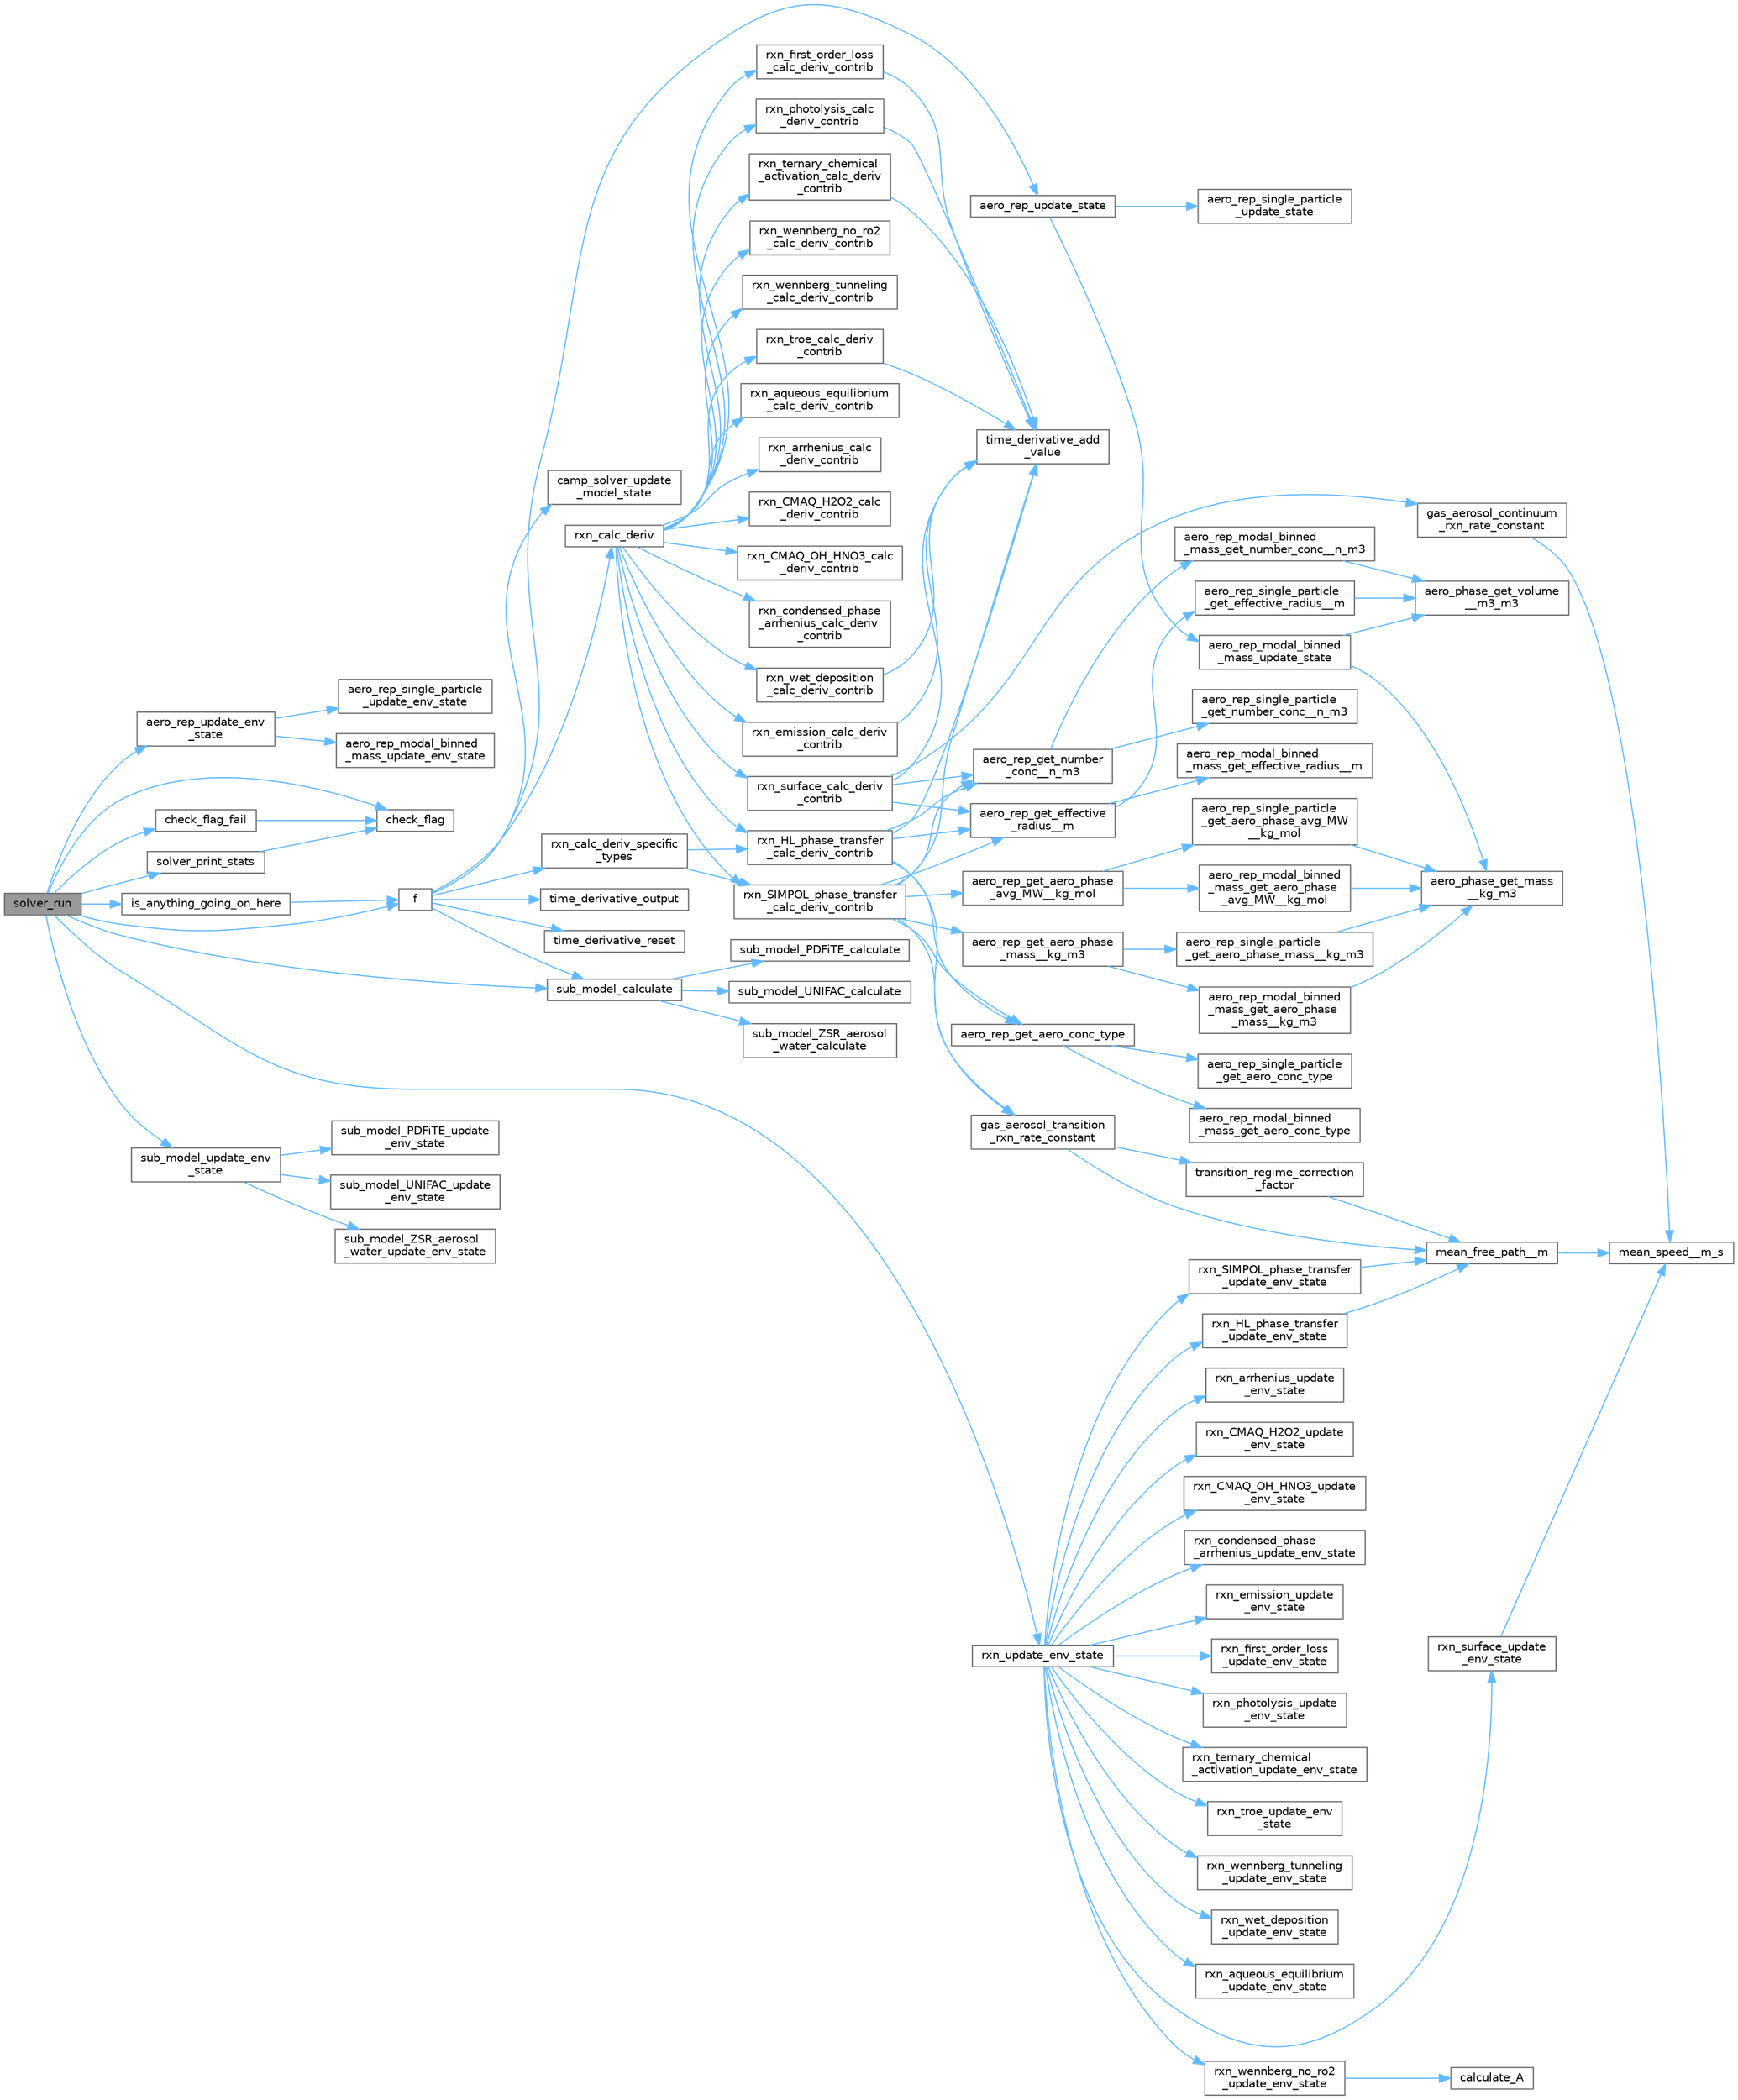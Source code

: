 digraph "solver_run"
{
 // LATEX_PDF_SIZE
  bgcolor="transparent";
  edge [fontname=Helvetica,fontsize=10,labelfontname=Helvetica,labelfontsize=10];
  node [fontname=Helvetica,fontsize=10,shape=box,height=0.2,width=0.4];
  rankdir="LR";
  Node1 [label="solver_run",height=0.2,width=0.4,color="gray40", fillcolor="grey60", style="filled", fontcolor="black",tooltip="Solve for a given timestep."];
  Node1 -> Node2 [color="steelblue1",style="solid"];
  Node2 [label="aero_rep_update_env\l_state",height=0.2,width=0.4,color="grey40", fillcolor="white", style="filled",URL="$aero__rep__solver_8c.html#a12de9a6d2ba14abd79aff561014feeb9",tooltip="Update the aerosol representations for new environmental conditions."];
  Node2 -> Node3 [color="steelblue1",style="solid"];
  Node3 [label="aero_rep_modal_binned\l_mass_update_env_state",height=0.2,width=0.4,color="grey40", fillcolor="white", style="filled",URL="$aero__rep__modal__binned__mass_8c.html#a643ed1219181994b7427b80b71e0ce23",tooltip="Update aerosol representation data for new environmental conditions."];
  Node2 -> Node4 [color="steelblue1",style="solid"];
  Node4 [label="aero_rep_single_particle\l_update_env_state",height=0.2,width=0.4,color="grey40", fillcolor="white", style="filled",URL="$aero__rep__single__particle_8c.html#abb3778ac04df76a32ac3359b8cabe51b",tooltip="Update aerosol representation data for new environmental conditions."];
  Node1 -> Node5 [color="steelblue1",style="solid"];
  Node5 [label="check_flag",height=0.2,width=0.4,color="grey40", fillcolor="white", style="filled",URL="$camp__solver_8c.html#a08519bb4526ffd3db7f49b33ba7600aa",tooltip="Check the return value of a SUNDIALS function."];
  Node1 -> Node6 [color="steelblue1",style="solid"];
  Node6 [label="check_flag_fail",height=0.2,width=0.4,color="grey40", fillcolor="white", style="filled",URL="$camp__solver_8c.html#a736da263e758eddff5578b8685edc459",tooltip="Check the return value of a SUNDIALS function and exit on failure."];
  Node6 -> Node5 [color="steelblue1",style="solid"];
  Node1 -> Node7 [color="steelblue1",style="solid"];
  Node7 [label="f",height=0.2,width=0.4,color="grey40", fillcolor="white", style="filled",URL="$camp__solver_8c.html#ac55302bc18db0d68d78f543aad6a16c4",tooltip="Compute the time derivative f(t,y)"];
  Node7 -> Node8 [color="steelblue1",style="solid"];
  Node8 [label="aero_rep_update_state",height=0.2,width=0.4,color="grey40", fillcolor="white", style="filled",URL="$aero__rep__solver_8c.html#a42041b486fc391bc9abeee5d1ad666b2",tooltip="Update the aerosol representations for a new state."];
  Node8 -> Node9 [color="steelblue1",style="solid"];
  Node9 [label="aero_rep_modal_binned\l_mass_update_state",height=0.2,width=0.4,color="grey40", fillcolor="white", style="filled",URL="$aero__rep__modal__binned__mass_8c.html#a567e448c1ea25085add6257c6b8930c6",tooltip="Update aerosol representation data for a new state."];
  Node9 -> Node10 [color="steelblue1",style="solid"];
  Node10 [label="aero_phase_get_mass\l__kg_m3",height=0.2,width=0.4,color="grey40", fillcolor="white", style="filled",URL="$aero__phase__solver_8c.html#a965e0b9fc79db694be201edd05377dd1",tooltip="Get the mass and average MW in an aerosol phase."];
  Node9 -> Node11 [color="steelblue1",style="solid"];
  Node11 [label="aero_phase_get_volume\l__m3_m3",height=0.2,width=0.4,color="grey40", fillcolor="white", style="filled",URL="$aero__phase__solver_8c.html#a6e493e863924f29d6bd06598fa657f08",tooltip="Get the volume of an aerosol phase."];
  Node8 -> Node12 [color="steelblue1",style="solid"];
  Node12 [label="aero_rep_single_particle\l_update_state",height=0.2,width=0.4,color="grey40", fillcolor="white", style="filled",URL="$aero__rep__single__particle_8c.html#afc5e4c6a81bf52bf0c8ee88037a4954d",tooltip="Update aerosol representation data for a new state."];
  Node7 -> Node13 [color="steelblue1",style="solid"];
  Node13 [label="camp_solver_update\l_model_state",height=0.2,width=0.4,color="grey40", fillcolor="white", style="filled",URL="$camp__solver_8c.html#a21373e1f8bad206f6437deeea571f51c",tooltip="Update the model state from the current solver state."];
  Node7 -> Node14 [color="steelblue1",style="solid"];
  Node14 [label="rxn_calc_deriv",height=0.2,width=0.4,color="grey40", fillcolor="white", style="filled",URL="$rxn__solver_8c.html#af014568140c63dfab9ea1c92b056e3b8",tooltip="Calculate the time derivative ."];
  Node14 -> Node15 [color="steelblue1",style="solid"];
  Node15 [label="rxn_aqueous_equilibrium\l_calc_deriv_contrib",height=0.2,width=0.4,color="grey40", fillcolor="white", style="filled",URL="$rxns_8h.html#a8e696264a0e9f8f72c2cb00b5605cbeb",tooltip=" "];
  Node14 -> Node16 [color="steelblue1",style="solid"];
  Node16 [label="rxn_arrhenius_calc\l_deriv_contrib",height=0.2,width=0.4,color="grey40", fillcolor="white", style="filled",URL="$rxns_8h.html#a760b30a313fd1608941b8ac584a128df",tooltip=" "];
  Node14 -> Node17 [color="steelblue1",style="solid"];
  Node17 [label="rxn_CMAQ_H2O2_calc\l_deriv_contrib",height=0.2,width=0.4,color="grey40", fillcolor="white", style="filled",URL="$rxns_8h.html#a3eb8ba0e04dfdffa6171688dd493d171",tooltip=" "];
  Node14 -> Node18 [color="steelblue1",style="solid"];
  Node18 [label="rxn_CMAQ_OH_HNO3_calc\l_deriv_contrib",height=0.2,width=0.4,color="grey40", fillcolor="white", style="filled",URL="$rxns_8h.html#a2a4e9aea8e3d4a8779ec943d9ccaaad8",tooltip=" "];
  Node14 -> Node19 [color="steelblue1",style="solid"];
  Node19 [label="rxn_condensed_phase\l_arrhenius_calc_deriv\l_contrib",height=0.2,width=0.4,color="grey40", fillcolor="white", style="filled",URL="$rxns_8h.html#a838b8326dbcfa12692ecf289685897a2",tooltip=" "];
  Node14 -> Node20 [color="steelblue1",style="solid"];
  Node20 [label="rxn_emission_calc_deriv\l_contrib",height=0.2,width=0.4,color="grey40", fillcolor="white", style="filled",URL="$rxn__emission_8c.html#a0fc4250b628dae19ab3c2081a283e2b8",tooltip="Calculate contributions to the time derivative  from this reaction."];
  Node20 -> Node21 [color="steelblue1",style="solid"];
  Node21 [label="time_derivative_add\l_value",height=0.2,width=0.4,color="grey40", fillcolor="white", style="filled",URL="$time__derivative_8c.html#af4c9ab5040b544a8ec4b63a1c75922e2",tooltip="Add a contribution to the time derivative."];
  Node14 -> Node22 [color="steelblue1",style="solid"];
  Node22 [label="rxn_first_order_loss\l_calc_deriv_contrib",height=0.2,width=0.4,color="grey40", fillcolor="white", style="filled",URL="$rxn__first__order__loss_8c.html#ac1d2c5d3bf68d6adcdc4183ba340175d",tooltip="Calculate contributions to the time derivative  from this reaction."];
  Node22 -> Node21 [color="steelblue1",style="solid"];
  Node14 -> Node23 [color="steelblue1",style="solid"];
  Node23 [label="rxn_HL_phase_transfer\l_calc_deriv_contrib",height=0.2,width=0.4,color="grey40", fillcolor="white", style="filled",URL="$rxn___h_l__phase__transfer_8c.html#aa82a07e921e3d22fda1d52073b16219d",tooltip="Calculate contributions to the time derivative  from this reaction."];
  Node23 -> Node24 [color="steelblue1",style="solid"];
  Node24 [label="aero_rep_get_aero_conc_type",height=0.2,width=0.4,color="grey40", fillcolor="white", style="filled",URL="$aero__rep__solver_8c.html#a00aee7bec2d9284a74c0eb26d346dc81",tooltip="Check whether aerosol concentrations are per-particle or total for each phase."];
  Node24 -> Node25 [color="steelblue1",style="solid"];
  Node25 [label="aero_rep_modal_binned\l_mass_get_aero_conc_type",height=0.2,width=0.4,color="grey40", fillcolor="white", style="filled",URL="$aero__rep__modal__binned__mass_8c.html#a5806fae1fe7d70369bfb7a0d9c54d12f",tooltip="Get the type of aerosol concentration used."];
  Node24 -> Node26 [color="steelblue1",style="solid"];
  Node26 [label="aero_rep_single_particle\l_get_aero_conc_type",height=0.2,width=0.4,color="grey40", fillcolor="white", style="filled",URL="$aero__rep__single__particle_8c.html#a59114de73dd305d5825a8547155b8946",tooltip="Get the type of aerosol concentration used."];
  Node23 -> Node27 [color="steelblue1",style="solid"];
  Node27 [label="aero_rep_get_effective\l_radius__m",height=0.2,width=0.4,color="grey40", fillcolor="white", style="filled",URL="$aero__rep__solver_8c.html#aab8fc9de2c9bfe5d012e80322a5b653b",tooltip="Get the effective particle radius,  (m)"];
  Node27 -> Node28 [color="steelblue1",style="solid"];
  Node28 [label="aero_rep_modal_binned\l_mass_get_effective_radius__m",height=0.2,width=0.4,color="grey40", fillcolor="white", style="filled",URL="$aero__rep__modal__binned__mass_8c.html#a8d5bf734337581d90c2280ab858ccf96",tooltip="Get the effective particle radius  (m)"];
  Node27 -> Node29 [color="steelblue1",style="solid"];
  Node29 [label="aero_rep_single_particle\l_get_effective_radius__m",height=0.2,width=0.4,color="grey40", fillcolor="white", style="filled",URL="$aero__rep__single__particle_8c.html#a48b11d345d89071d34e67b5063b1b891",tooltip="Get the effective particle radius  (m)"];
  Node29 -> Node11 [color="steelblue1",style="solid"];
  Node23 -> Node30 [color="steelblue1",style="solid"];
  Node30 [label="aero_rep_get_number\l_conc__n_m3",height=0.2,width=0.4,color="grey40", fillcolor="white", style="filled",URL="$aero__rep__solver_8c.html#aa56870eb4fe20532461b1634d7688210",tooltip="Get the particle number concentration  ( )"];
  Node30 -> Node31 [color="steelblue1",style="solid"];
  Node31 [label="aero_rep_modal_binned\l_mass_get_number_conc__n_m3",height=0.2,width=0.4,color="grey40", fillcolor="white", style="filled",URL="$aero__rep__modal__binned__mass_8c.html#a2e585253c19aa48dec8c55b963999e9d",tooltip="Get the particle number concentration  ( )"];
  Node31 -> Node11 [color="steelblue1",style="solid"];
  Node30 -> Node32 [color="steelblue1",style="solid"];
  Node32 [label="aero_rep_single_particle\l_get_number_conc__n_m3",height=0.2,width=0.4,color="grey40", fillcolor="white", style="filled",URL="$aero__rep__single__particle_8c.html#afa7d35b774d0ab4d7cad7fb30d75e897",tooltip="Get the particle number concentration  ( )"];
  Node23 -> Node33 [color="steelblue1",style="solid"];
  Node33 [label="gas_aerosol_transition\l_rxn_rate_constant",height=0.2,width=0.4,color="grey40", fillcolor="white", style="filled",URL="$util_8h.html#adfe7ce1a7c219664c7a382f24068b1a1",tooltip=" "];
  Node33 -> Node34 [color="steelblue1",style="solid"];
  Node34 [label="mean_free_path__m",height=0.2,width=0.4,color="grey40", fillcolor="white", style="filled",URL="$util_8h.html#ae1c969544a10c17746622cf73186835c",tooltip=" "];
  Node34 -> Node35 [color="steelblue1",style="solid"];
  Node35 [label="mean_speed__m_s",height=0.2,width=0.4,color="grey40", fillcolor="white", style="filled",URL="$util_8h.html#a77fbb355dc943308c5632fe698e81363",tooltip=" "];
  Node33 -> Node36 [color="steelblue1",style="solid"];
  Node36 [label="transition_regime_correction\l_factor",height=0.2,width=0.4,color="grey40", fillcolor="white", style="filled",URL="$util_8h.html#a0ade6cf865e738fbd0629ca08500679d",tooltip=" "];
  Node36 -> Node34 [color="steelblue1",style="solid"];
  Node23 -> Node21 [color="steelblue1",style="solid"];
  Node14 -> Node37 [color="steelblue1",style="solid"];
  Node37 [label="rxn_photolysis_calc\l_deriv_contrib",height=0.2,width=0.4,color="grey40", fillcolor="white", style="filled",URL="$rxn__photolysis_8c.html#a821ebabf2abba0aa6b465747178f33d6",tooltip="Calculate contributions to the time derivative  from this reaction."];
  Node37 -> Node21 [color="steelblue1",style="solid"];
  Node14 -> Node38 [color="steelblue1",style="solid"];
  Node38 [label="rxn_SIMPOL_phase_transfer\l_calc_deriv_contrib",height=0.2,width=0.4,color="grey40", fillcolor="white", style="filled",URL="$rxn___s_i_m_p_o_l__phase__transfer_8c.html#a8387f10a0a5aa0b38cc545859542f3c4",tooltip="Calculate contributions to the time derivative  from this reaction."];
  Node38 -> Node24 [color="steelblue1",style="solid"];
  Node38 -> Node39 [color="steelblue1",style="solid"];
  Node39 [label="aero_rep_get_aero_phase\l_avg_MW__kg_mol",height=0.2,width=0.4,color="grey40", fillcolor="white", style="filled",URL="$aero__rep__solver_8c.html#a513044e29b338d17d02b5bc472a8046f",tooltip="Get the average molecular weight of an aerosol phase in this representation  ( )"];
  Node39 -> Node40 [color="steelblue1",style="solid"];
  Node40 [label="aero_rep_modal_binned\l_mass_get_aero_phase\l_avg_MW__kg_mol",height=0.2,width=0.4,color="grey40", fillcolor="white", style="filled",URL="$aero__rep__modal__binned__mass_8c.html#a2c1fd8badaa6ebffd2b45ab5314c1279",tooltip="Get the average molecular weight in an aerosol phase  ( )"];
  Node40 -> Node10 [color="steelblue1",style="solid"];
  Node39 -> Node41 [color="steelblue1",style="solid"];
  Node41 [label="aero_rep_single_particle\l_get_aero_phase_avg_MW\l__kg_mol",height=0.2,width=0.4,color="grey40", fillcolor="white", style="filled",URL="$aero__rep__single__particle_8c.html#a203b6931fd5a504b7cc1750eb582b60c",tooltip="Get the average molecular weight in an aerosol phase  ( )"];
  Node41 -> Node10 [color="steelblue1",style="solid"];
  Node38 -> Node42 [color="steelblue1",style="solid"];
  Node42 [label="aero_rep_get_aero_phase\l_mass__kg_m3",height=0.2,width=0.4,color="grey40", fillcolor="white", style="filled",URL="$aero__rep__solver_8c.html#a0d5fc5c14f5fc182d80811b27c644e86",tooltip="Get the total mass of an aerosol phase in this representation  ( )"];
  Node42 -> Node43 [color="steelblue1",style="solid"];
  Node43 [label="aero_rep_modal_binned\l_mass_get_aero_phase\l_mass__kg_m3",height=0.2,width=0.4,color="grey40", fillcolor="white", style="filled",URL="$aero__rep__modal__binned__mass_8c.html#aa84e95ce69656ab640edfdb32cc71d4c",tooltip="Get the total mass in an aerosol phase  ( )"];
  Node43 -> Node10 [color="steelblue1",style="solid"];
  Node42 -> Node44 [color="steelblue1",style="solid"];
  Node44 [label="aero_rep_single_particle\l_get_aero_phase_mass__kg_m3",height=0.2,width=0.4,color="grey40", fillcolor="white", style="filled",URL="$aero__rep__single__particle_8c.html#ad49c89b34b57e5b644d6506ead9dea34",tooltip="Get the total mass in an aerosol phase  ( )"];
  Node44 -> Node10 [color="steelblue1",style="solid"];
  Node38 -> Node27 [color="steelblue1",style="solid"];
  Node38 -> Node30 [color="steelblue1",style="solid"];
  Node38 -> Node33 [color="steelblue1",style="solid"];
  Node38 -> Node21 [color="steelblue1",style="solid"];
  Node14 -> Node45 [color="steelblue1",style="solid"];
  Node45 [label="rxn_surface_calc_deriv\l_contrib",height=0.2,width=0.4,color="grey40", fillcolor="white", style="filled",URL="$rxn__surface_8c.html#a5bb30760087399bd04a9f9e16f0fab1f",tooltip="Calculate contributions to the time derivative  from this reaction."];
  Node45 -> Node27 [color="steelblue1",style="solid"];
  Node45 -> Node30 [color="steelblue1",style="solid"];
  Node45 -> Node46 [color="steelblue1",style="solid"];
  Node46 [label="gas_aerosol_continuum\l_rxn_rate_constant",height=0.2,width=0.4,color="grey40", fillcolor="white", style="filled",URL="$util_8h.html#afde219af97ef99e021d59c7ca18b9277",tooltip=" "];
  Node46 -> Node35 [color="steelblue1",style="solid"];
  Node45 -> Node21 [color="steelblue1",style="solid"];
  Node14 -> Node47 [color="steelblue1",style="solid"];
  Node47 [label="rxn_ternary_chemical\l_activation_calc_deriv\l_contrib",height=0.2,width=0.4,color="grey40", fillcolor="white", style="filled",URL="$rxn__ternary__chemical__activation_8c.html#aab9c65ccd4b8614889c1462e2500e6b9",tooltip="Calculate contributions to the time derivative  from this reaction."];
  Node47 -> Node21 [color="steelblue1",style="solid"];
  Node14 -> Node48 [color="steelblue1",style="solid"];
  Node48 [label="rxn_troe_calc_deriv\l_contrib",height=0.2,width=0.4,color="grey40", fillcolor="white", style="filled",URL="$rxn__troe_8c.html#ae2174a745239e629f1c5480a52c3f6f2",tooltip="Calculate contributions to the time derivative  from this reaction."];
  Node48 -> Node21 [color="steelblue1",style="solid"];
  Node14 -> Node49 [color="steelblue1",style="solid"];
  Node49 [label="rxn_wennberg_no_ro2\l_calc_deriv_contrib",height=0.2,width=0.4,color="grey40", fillcolor="white", style="filled",URL="$rxns_8h.html#affb30a43f6e32c34d3c4fba241d57b3e",tooltip=" "];
  Node14 -> Node50 [color="steelblue1",style="solid"];
  Node50 [label="rxn_wennberg_tunneling\l_calc_deriv_contrib",height=0.2,width=0.4,color="grey40", fillcolor="white", style="filled",URL="$rxns_8h.html#aaf3a4bd00b50344e978728d2bf6af6d0",tooltip=" "];
  Node14 -> Node51 [color="steelblue1",style="solid"];
  Node51 [label="rxn_wet_deposition\l_calc_deriv_contrib",height=0.2,width=0.4,color="grey40", fillcolor="white", style="filled",URL="$rxn__wet__deposition_8c.html#a6aec5e3d4cbb3a9e0d993a1780c42ecd",tooltip="Calculate contributions to the time derivative  from this reaction."];
  Node51 -> Node21 [color="steelblue1",style="solid"];
  Node7 -> Node52 [color="steelblue1",style="solid"];
  Node52 [label="rxn_calc_deriv_specific\l_types",height=0.2,width=0.4,color="grey40", fillcolor="white", style="filled",URL="$rxn__solver_8c.html#a066fddd15835cba3a8b519fb734bd552",tooltip="Calculate the time derivative  for only some specific types."];
  Node52 -> Node23 [color="steelblue1",style="solid"];
  Node52 -> Node38 [color="steelblue1",style="solid"];
  Node7 -> Node53 [color="steelblue1",style="solid"];
  Node53 [label="sub_model_calculate",height=0.2,width=0.4,color="grey40", fillcolor="white", style="filled",URL="$sub__model__solver_8c.html#a7f9027610b25bafcc5b6c5af1344dd65",tooltip="Perform the sub model calculations for the current model state."];
  Node53 -> Node54 [color="steelblue1",style="solid"];
  Node54 [label="sub_model_PDFiTE_calculate",height=0.2,width=0.4,color="grey40", fillcolor="white", style="filled",URL="$sub__model___p_d_fi_t_e_8c.html#a2f46f791a4a74c77e283b5afb91911aa",tooltip="Perform the sub-model calculations for the current model state."];
  Node53 -> Node55 [color="steelblue1",style="solid"];
  Node55 [label="sub_model_UNIFAC_calculate",height=0.2,width=0.4,color="grey40", fillcolor="white", style="filled",URL="$sub__model___u_n_i_f_a_c_8c.html#a91d55564c556bf61d6bf0ccac7b43e4b",tooltip="Perform the sub-model calculations for the current model state."];
  Node53 -> Node56 [color="steelblue1",style="solid"];
  Node56 [label="sub_model_ZSR_aerosol\l_water_calculate",height=0.2,width=0.4,color="grey40", fillcolor="white", style="filled",URL="$sub__model___z_s_r__aerosol__water_8c.html#a6639a32646d84e02917b64167f36ea89",tooltip="Do pre-derivative calculations."];
  Node7 -> Node57 [color="steelblue1",style="solid"];
  Node57 [label="time_derivative_output",height=0.2,width=0.4,color="grey40", fillcolor="white", style="filled",URL="$time__derivative_8c.html#ae2c31a72134750c12f2f5d8e32c3a99d",tooltip="Output the current derivative array."];
  Node7 -> Node58 [color="steelblue1",style="solid"];
  Node58 [label="time_derivative_reset",height=0.2,width=0.4,color="grey40", fillcolor="white", style="filled",URL="$time__derivative_8c.html#a72dd19ea5bc2be11ace50e82bbd7857f",tooltip="Reset the derivative."];
  Node1 -> Node59 [color="steelblue1",style="solid"];
  Node59 [label="is_anything_going_on_here",height=0.2,width=0.4,color="grey40", fillcolor="white", style="filled",URL="$camp__solver_8c.html#a51bc2a16028d4c72dd39669c31f6fc17",tooltip="Determine if there is anything to solve."];
  Node59 -> Node7 [color="steelblue1",style="solid"];
  Node1 -> Node60 [color="steelblue1",style="solid"];
  Node60 [label="rxn_update_env_state",height=0.2,width=0.4,color="grey40", fillcolor="white", style="filled",URL="$rxn__solver_8c.html#ab3d4bbab05647b5931a81ead002a5805",tooltip="Update reaction data for new environmental state."];
  Node60 -> Node61 [color="steelblue1",style="solid"];
  Node61 [label="rxn_aqueous_equilibrium\l_update_env_state",height=0.2,width=0.4,color="grey40", fillcolor="white", style="filled",URL="$rxn__aqueous__equilibrium_8c.html#a0195133a7e3e489e6580f8feae67b6ee",tooltip="Update reaction data for new environmental conditions."];
  Node60 -> Node62 [color="steelblue1",style="solid"];
  Node62 [label="rxn_arrhenius_update\l_env_state",height=0.2,width=0.4,color="grey40", fillcolor="white", style="filled",URL="$rxn__arrhenius_8c.html#aa80f17dc28b8494f62c9e8df1c9fa68e",tooltip="Update reaction data for new environmental conditions."];
  Node60 -> Node63 [color="steelblue1",style="solid"];
  Node63 [label="rxn_CMAQ_H2O2_update\l_env_state",height=0.2,width=0.4,color="grey40", fillcolor="white", style="filled",URL="$rxn___c_m_a_q___h2_o2_8c.html#a21dfd7c08cc181e0d64fe5df3f6459fd",tooltip="Update reaction data for new environmental conditions."];
  Node60 -> Node64 [color="steelblue1",style="solid"];
  Node64 [label="rxn_CMAQ_OH_HNO3_update\l_env_state",height=0.2,width=0.4,color="grey40", fillcolor="white", style="filled",URL="$rxn___c_m_a_q___o_h___h_n_o3_8c.html#a34fb4ef73f1495b6fa99808153224aae",tooltip="Update reaction data for new environmental conditions."];
  Node60 -> Node65 [color="steelblue1",style="solid"];
  Node65 [label="rxn_condensed_phase\l_arrhenius_update_env_state",height=0.2,width=0.4,color="grey40", fillcolor="white", style="filled",URL="$rxn__condensed__phase__arrhenius_8c.html#a7c243d69c88a04756e539c34fef8d8b1",tooltip="Update reaction data for new environmental conditions."];
  Node60 -> Node66 [color="steelblue1",style="solid"];
  Node66 [label="rxn_emission_update\l_env_state",height=0.2,width=0.4,color="grey40", fillcolor="white", style="filled",URL="$rxn__emission_8c.html#adccb35681c5b5a230fbb64376c84e6d8",tooltip="Update reaction data for new environmental conditions."];
  Node60 -> Node67 [color="steelblue1",style="solid"];
  Node67 [label="rxn_first_order_loss\l_update_env_state",height=0.2,width=0.4,color="grey40", fillcolor="white", style="filled",URL="$rxn__first__order__loss_8c.html#ac31fd29a881698e3bb9f30b4b91ffddb",tooltip="Update reaction data for new environmental conditions."];
  Node60 -> Node68 [color="steelblue1",style="solid"];
  Node68 [label="rxn_HL_phase_transfer\l_update_env_state",height=0.2,width=0.4,color="grey40", fillcolor="white", style="filled",URL="$rxn___h_l__phase__transfer_8c.html#a53a6e2e8532852ea1b23266b2ff3db12",tooltip="Update reaction data for new environmental conditions."];
  Node68 -> Node34 [color="steelblue1",style="solid"];
  Node60 -> Node69 [color="steelblue1",style="solid"];
  Node69 [label="rxn_photolysis_update\l_env_state",height=0.2,width=0.4,color="grey40", fillcolor="white", style="filled",URL="$rxn__photolysis_8c.html#a7050f9c7df2b337474e90b49cd563d1d",tooltip="Update reaction data for new environmental conditions."];
  Node60 -> Node70 [color="steelblue1",style="solid"];
  Node70 [label="rxn_SIMPOL_phase_transfer\l_update_env_state",height=0.2,width=0.4,color="grey40", fillcolor="white", style="filled",URL="$rxn___s_i_m_p_o_l__phase__transfer_8c.html#a16e926c16f84b0d8628f10553fc63ce6",tooltip="Update reaction data for new environmental conditions."];
  Node70 -> Node34 [color="steelblue1",style="solid"];
  Node60 -> Node71 [color="steelblue1",style="solid"];
  Node71 [label="rxn_surface_update\l_env_state",height=0.2,width=0.4,color="grey40", fillcolor="white", style="filled",URL="$rxn__surface_8c.html#a1f0c4bf256b37b3b7b054514a997deae",tooltip="Update reaction data for new environmental conditions."];
  Node71 -> Node35 [color="steelblue1",style="solid"];
  Node60 -> Node72 [color="steelblue1",style="solid"];
  Node72 [label="rxn_ternary_chemical\l_activation_update_env_state",height=0.2,width=0.4,color="grey40", fillcolor="white", style="filled",URL="$rxn__ternary__chemical__activation_8c.html#a1aa5967c48da08c40704695d30025ab5",tooltip="Update reaction data for new environmental conditions."];
  Node60 -> Node73 [color="steelblue1",style="solid"];
  Node73 [label="rxn_troe_update_env\l_state",height=0.2,width=0.4,color="grey40", fillcolor="white", style="filled",URL="$rxn__troe_8c.html#ad2f31b90abffa527604e554295d3a40f",tooltip="Update reaction data for new environmental conditions."];
  Node60 -> Node74 [color="steelblue1",style="solid"];
  Node74 [label="rxn_wennberg_no_ro2\l_update_env_state",height=0.2,width=0.4,color="grey40", fillcolor="white", style="filled",URL="$rxn__wennberg__no__ro2_8c.html#a8d2b2b0c571f1601ab1458bec2df79a0",tooltip="Update reaction data for new environmental conditions."];
  Node74 -> Node75 [color="steelblue1",style="solid"];
  Node75 [label="calculate_A",height=0.2,width=0.4,color="grey40", fillcolor="white", style="filled",URL="$rxn__wennberg__no__ro2_8c.html#a030d97a6aca1f035049ca6e8bb86afe3",tooltip="Calculates the Troe-like parameter A(T, [M], n)"];
  Node60 -> Node76 [color="steelblue1",style="solid"];
  Node76 [label="rxn_wennberg_tunneling\l_update_env_state",height=0.2,width=0.4,color="grey40", fillcolor="white", style="filled",URL="$rxn__wennberg__tunneling_8c.html#adc3b7a604cd2f2e0af17b22e7aac0670",tooltip="Update reaction data for new environmental conditions."];
  Node60 -> Node77 [color="steelblue1",style="solid"];
  Node77 [label="rxn_wet_deposition\l_update_env_state",height=0.2,width=0.4,color="grey40", fillcolor="white", style="filled",URL="$rxn__wet__deposition_8c.html#a639ae40ecdc8940c3c36a240738092df",tooltip="Update reaction data for new environmental conditions."];
  Node1 -> Node78 [color="steelblue1",style="solid"];
  Node78 [label="solver_print_stats",height=0.2,width=0.4,color="grey40", fillcolor="white", style="filled",URL="$camp__solver_8c.html#aa27659e81a1e22c9ab59889e8e7cd341",tooltip="Print solver statistics."];
  Node78 -> Node5 [color="steelblue1",style="solid"];
  Node1 -> Node53 [color="steelblue1",style="solid"];
  Node1 -> Node79 [color="steelblue1",style="solid"];
  Node79 [label="sub_model_update_env\l_state",height=0.2,width=0.4,color="grey40", fillcolor="white", style="filled",URL="$sub__model__solver_8c.html#a78345e452d180e21b072ca0bc574042b",tooltip="Update sub model data for a new environmental state."];
  Node79 -> Node80 [color="steelblue1",style="solid"];
  Node80 [label="sub_model_PDFiTE_update\l_env_state",height=0.2,width=0.4,color="grey40", fillcolor="white", style="filled",URL="$sub__model___p_d_fi_t_e_8c.html#ae2d20ec59ac4397714d038f51324809d",tooltip="Update sub model data for new environmental conditions."];
  Node79 -> Node81 [color="steelblue1",style="solid"];
  Node81 [label="sub_model_UNIFAC_update\l_env_state",height=0.2,width=0.4,color="grey40", fillcolor="white", style="filled",URL="$sub__model___u_n_i_f_a_c_8c.html#a43f3628a20f1bf545034554576e9c85c",tooltip="Update sub-model data for new environmental conditions."];
  Node79 -> Node82 [color="steelblue1",style="solid"];
  Node82 [label="sub_model_ZSR_aerosol\l_water_update_env_state",height=0.2,width=0.4,color="grey40", fillcolor="white", style="filled",URL="$sub__model___z_s_r__aerosol__water_8c.html#a915b2885008bfb4bd6c9c37efd6e8d82",tooltip="Update sub model data for new environmental conditions."];
}
